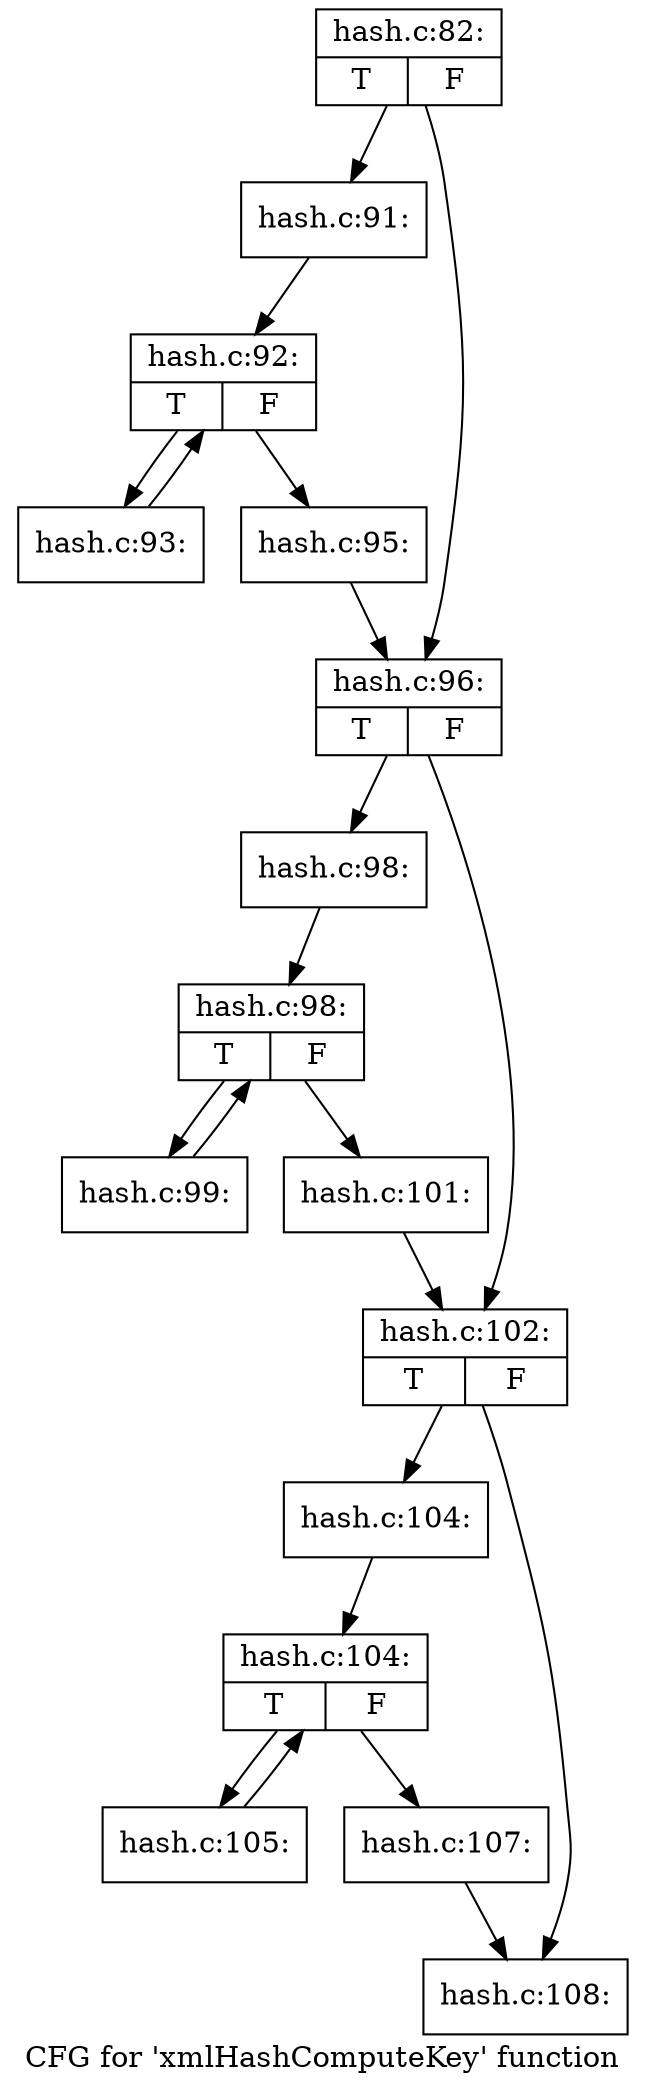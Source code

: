 digraph "CFG for 'xmlHashComputeKey' function" {
	label="CFG for 'xmlHashComputeKey' function";

	Node0x3da3b00 [shape=record,label="{hash.c:82:|{<s0>T|<s1>F}}"];
	Node0x3da3b00 -> Node0x3dad0f0;
	Node0x3da3b00 -> Node0x3dad140;
	Node0x3dad0f0 [shape=record,label="{hash.c:91:}"];
	Node0x3dad0f0 -> Node0x3dad920;
	Node0x3dad920 [shape=record,label="{hash.c:92:|{<s0>T|<s1>F}}"];
	Node0x3dad920 -> Node0x3dadfa0;
	Node0x3dad920 -> Node0x3dadb40;
	Node0x3dadfa0 [shape=record,label="{hash.c:93:}"];
	Node0x3dadfa0 -> Node0x3dad920;
	Node0x3dadb40 [shape=record,label="{hash.c:95:}"];
	Node0x3dadb40 -> Node0x3dad140;
	Node0x3dad140 [shape=record,label="{hash.c:96:|{<s0>T|<s1>F}}"];
	Node0x3dad140 -> Node0x3daf180;
	Node0x3dad140 -> Node0x3daf1d0;
	Node0x3daf180 [shape=record,label="{hash.c:98:}"];
	Node0x3daf180 -> Node0x3daf520;
	Node0x3daf520 [shape=record,label="{hash.c:98:|{<s0>T|<s1>F}}"];
	Node0x3daf520 -> Node0x3dafb40;
	Node0x3daf520 -> Node0x3daf6e0;
	Node0x3dafb40 [shape=record,label="{hash.c:99:}"];
	Node0x3dafb40 -> Node0x3daf520;
	Node0x3daf6e0 [shape=record,label="{hash.c:101:}"];
	Node0x3daf6e0 -> Node0x3daf1d0;
	Node0x3daf1d0 [shape=record,label="{hash.c:102:|{<s0>T|<s1>F}}"];
	Node0x3daf1d0 -> Node0x3db0ca0;
	Node0x3daf1d0 -> Node0x3db0cf0;
	Node0x3db0ca0 [shape=record,label="{hash.c:104:}"];
	Node0x3db0ca0 -> Node0x3db1040;
	Node0x3db1040 [shape=record,label="{hash.c:104:|{<s0>T|<s1>F}}"];
	Node0x3db1040 -> Node0x3db1660;
	Node0x3db1040 -> Node0x3db1200;
	Node0x3db1660 [shape=record,label="{hash.c:105:}"];
	Node0x3db1660 -> Node0x3db1040;
	Node0x3db1200 [shape=record,label="{hash.c:107:}"];
	Node0x3db1200 -> Node0x3db0cf0;
	Node0x3db0cf0 [shape=record,label="{hash.c:108:}"];
}
